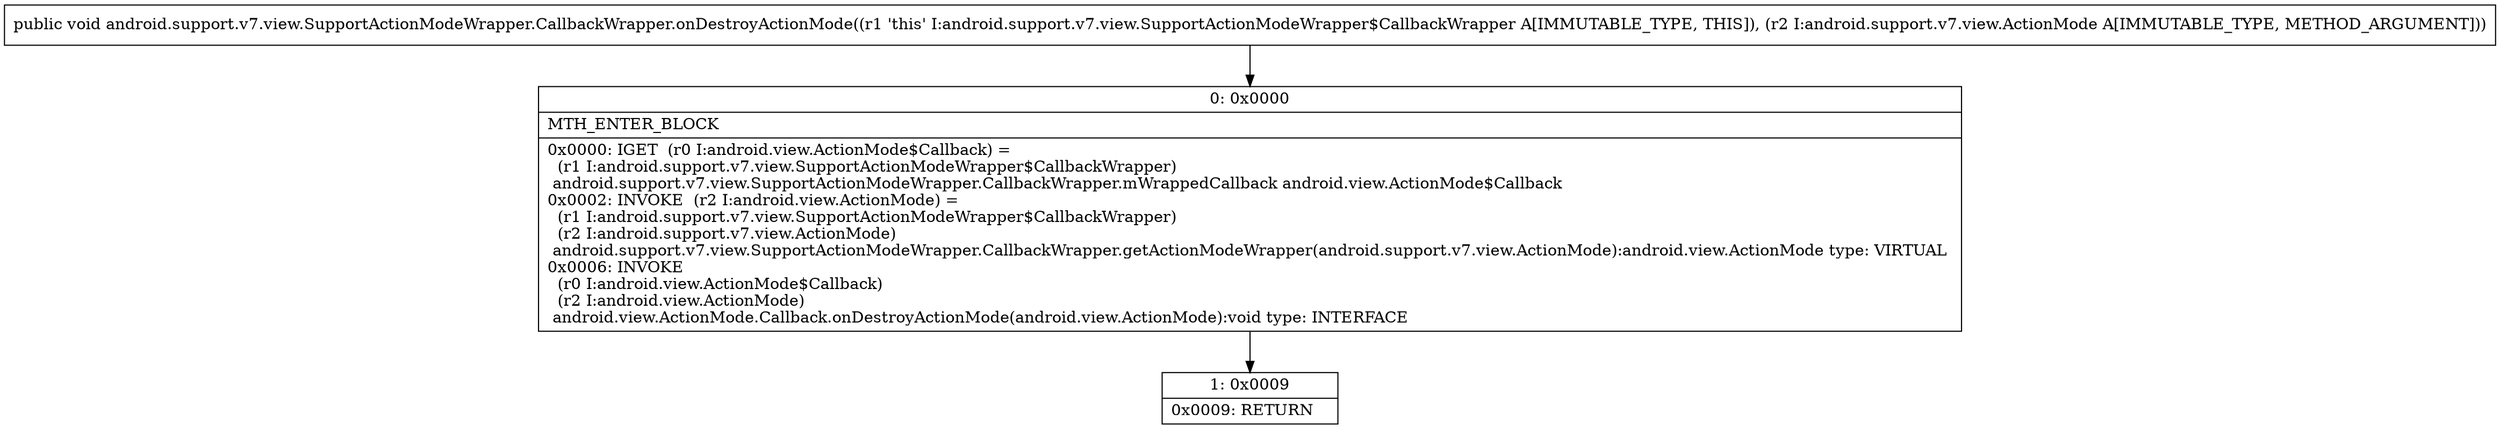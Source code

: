 digraph "CFG forandroid.support.v7.view.SupportActionModeWrapper.CallbackWrapper.onDestroyActionMode(Landroid\/support\/v7\/view\/ActionMode;)V" {
Node_0 [shape=record,label="{0\:\ 0x0000|MTH_ENTER_BLOCK\l|0x0000: IGET  (r0 I:android.view.ActionMode$Callback) = \l  (r1 I:android.support.v7.view.SupportActionModeWrapper$CallbackWrapper)\l android.support.v7.view.SupportActionModeWrapper.CallbackWrapper.mWrappedCallback android.view.ActionMode$Callback \l0x0002: INVOKE  (r2 I:android.view.ActionMode) = \l  (r1 I:android.support.v7.view.SupportActionModeWrapper$CallbackWrapper)\l  (r2 I:android.support.v7.view.ActionMode)\l android.support.v7.view.SupportActionModeWrapper.CallbackWrapper.getActionModeWrapper(android.support.v7.view.ActionMode):android.view.ActionMode type: VIRTUAL \l0x0006: INVOKE  \l  (r0 I:android.view.ActionMode$Callback)\l  (r2 I:android.view.ActionMode)\l android.view.ActionMode.Callback.onDestroyActionMode(android.view.ActionMode):void type: INTERFACE \l}"];
Node_1 [shape=record,label="{1\:\ 0x0009|0x0009: RETURN   \l}"];
MethodNode[shape=record,label="{public void android.support.v7.view.SupportActionModeWrapper.CallbackWrapper.onDestroyActionMode((r1 'this' I:android.support.v7.view.SupportActionModeWrapper$CallbackWrapper A[IMMUTABLE_TYPE, THIS]), (r2 I:android.support.v7.view.ActionMode A[IMMUTABLE_TYPE, METHOD_ARGUMENT])) }"];
MethodNode -> Node_0;
Node_0 -> Node_1;
}


